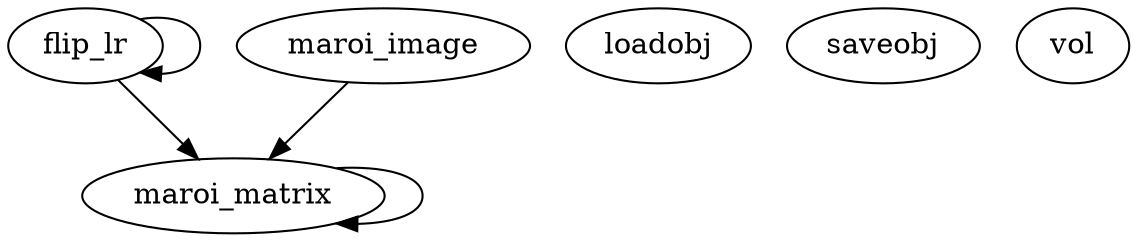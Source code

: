 /* Created by mdot for Matlab */
digraph m2html {
  flip_lr -> flip_lr;
  flip_lr -> maroi_matrix;
  maroi_image -> maroi_matrix;
  maroi_matrix -> maroi_matrix;

  flip_lr [URL="flip_lr.html"];
  loadobj [URL="loadobj.html"];
  maroi_image [URL="maroi_image.html"];
  maroi_matrix [URL="maroi_matrix.html"];
  saveobj [URL="saveobj.html"];
  vol [URL="vol.html"];
}